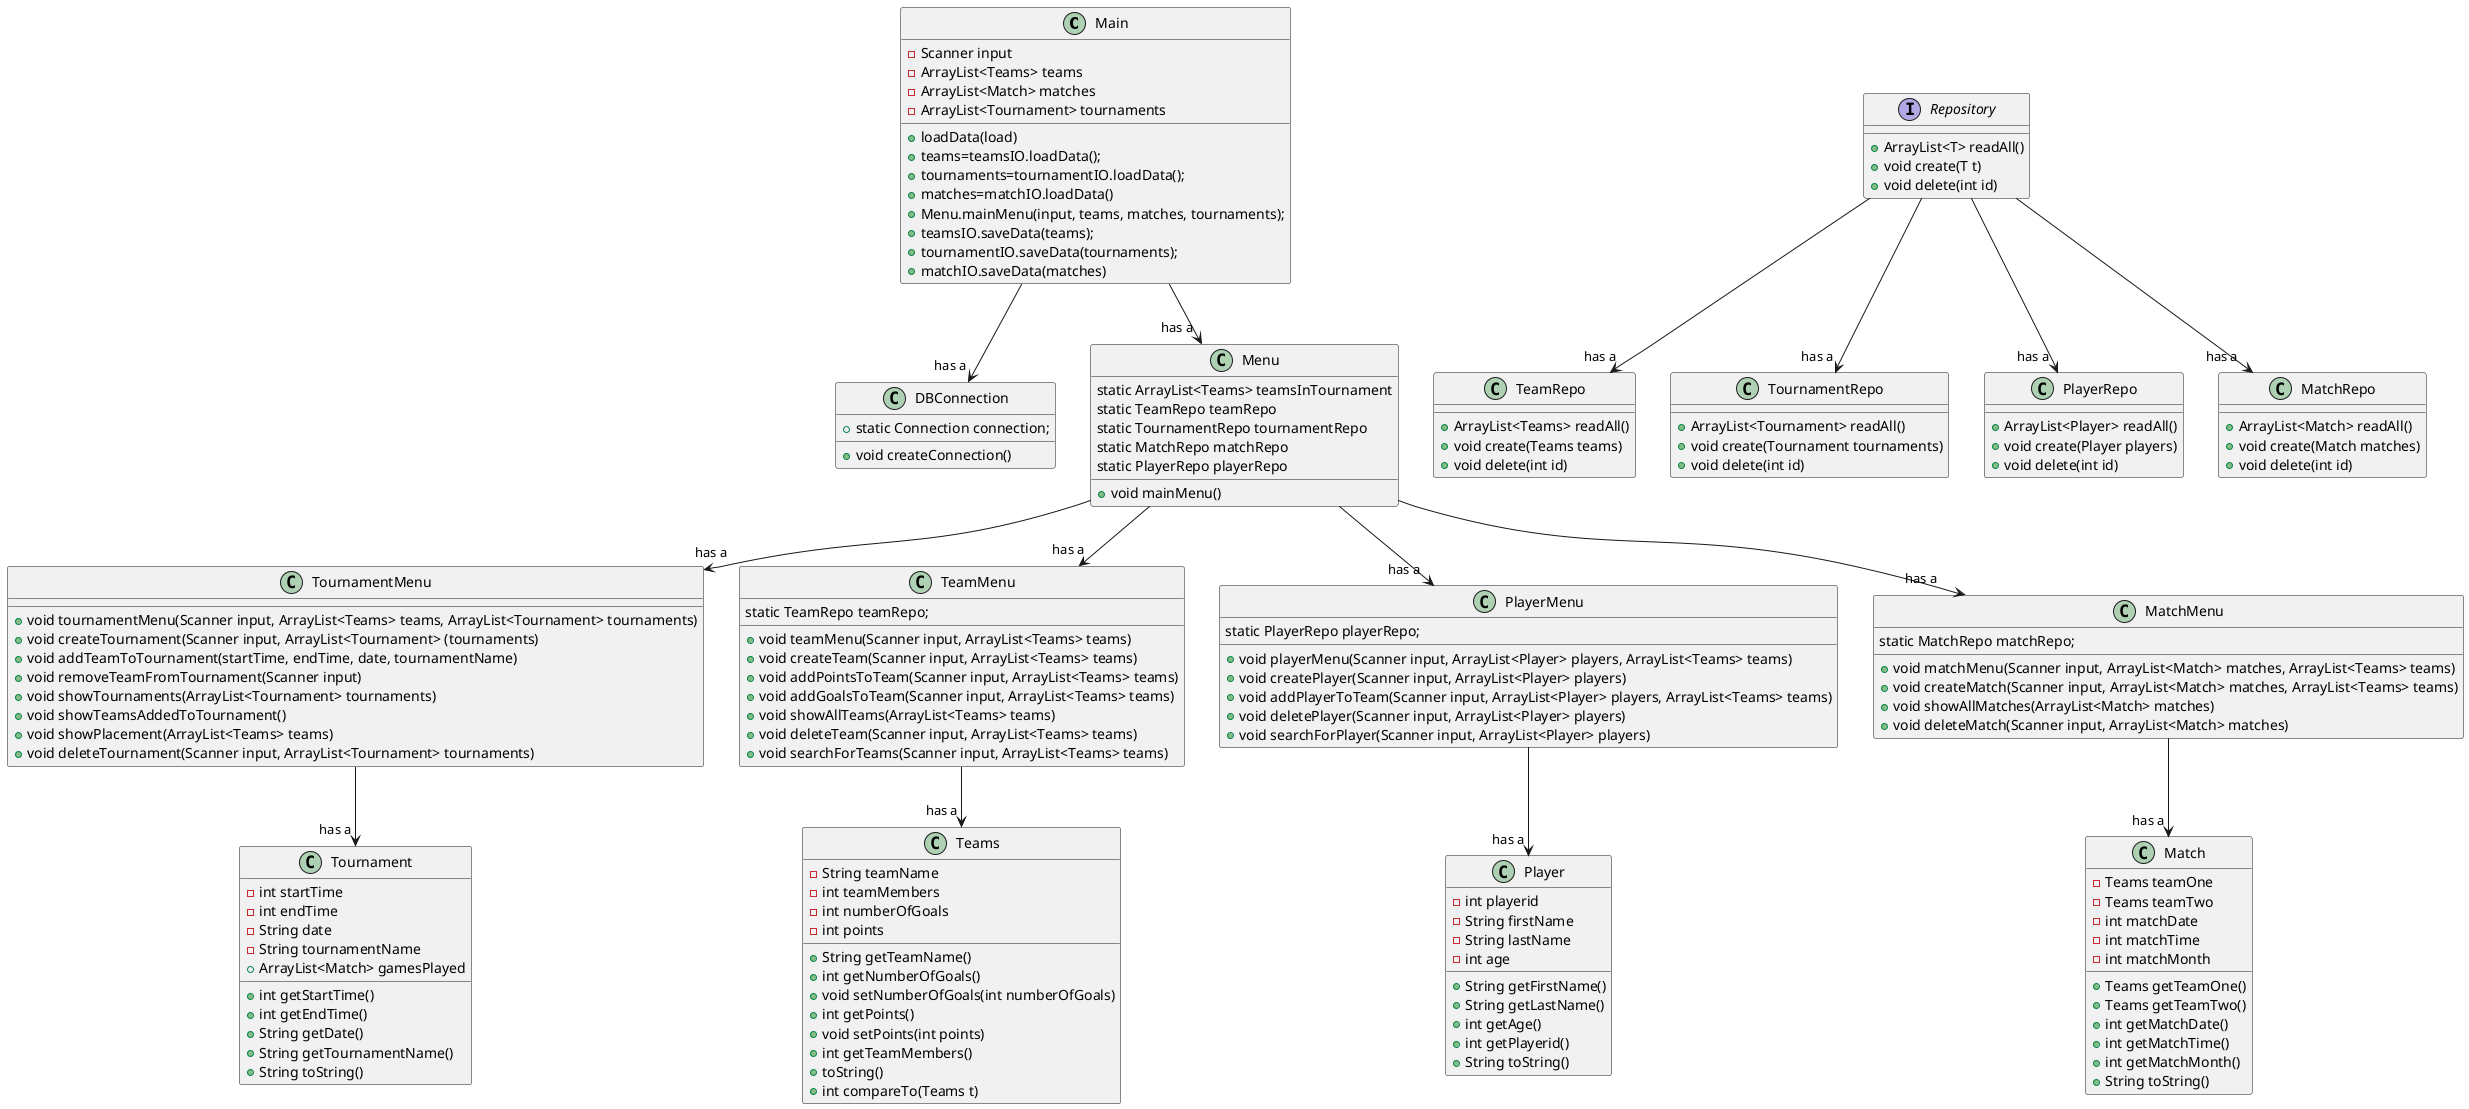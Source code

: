 @startuml

Main --> "has a " DBConnection
Main --> "has a " Menu
Menu --> "has a " TournamentMenu
Menu --> "has a " TeamMenu
Menu --> "has a " PlayerMenu
Menu --> "has a " MatchMenu
TeamMenu --> "has a " Teams
MatchMenu --> "has a " Match
PlayerMenu --> "has a " Player
TournamentMenu --> "has a " Tournament
Repository --> "has a " TeamRepo
Repository --> "has a " TournamentRepo
Repository --> "has a " PlayerRepo
Repository --> "has a " MatchRepo

Class Main {
- Scanner input
- ArrayList<Teams> teams
- ArrayList<Match> matches
- ArrayList<Tournament> tournaments
+ loadData(load)
+ teams=teamsIO.loadData();
+ tournaments=tournamentIO.loadData();
+ matches=matchIO.loadData()
+ Menu.mainMenu(input, teams, matches, tournaments);
+ teamsIO.saveData(teams);
+ tournamentIO.saveData(tournaments);
+ matchIO.saveData(matches)
}

class DBConnection {
+ static Connection connection;
+ void createConnection()
}

Class Menu {
static ArrayList<Teams> teamsInTournament
static TeamRepo teamRepo
static TournamentRepo tournamentRepo
static MatchRepo matchRepo
static PlayerRepo playerRepo
+ void mainMenu()
}

class TournamentMenu {
+ void tournamentMenu(Scanner input, ArrayList<Teams> teams, ArrayList<Tournament> tournaments)
+ void createTournament(Scanner input, ArrayList<Tournament> (tournaments)
+ void addTeamToTournament(startTime, endTime, date, tournamentName)
+ void removeTeamFromTournament(Scanner input)
+ void showTournaments(ArrayList<Tournament> tournaments)
+ void showTeamsAddedToTournament()
+ void showPlacement(ArrayList<Teams> teams)
+ void deleteTournament(Scanner input, ArrayList<Tournament> tournaments)
}

class TeamMenu {
static TeamRepo teamRepo;
+ void teamMenu(Scanner input, ArrayList<Teams> teams)
+ void createTeam(Scanner input, ArrayList<Teams> teams)
+ void addPointsToTeam(Scanner input, ArrayList<Teams> teams)
+ void addGoalsToTeam(Scanner input, ArrayList<Teams> teams)
+ void showAllTeams(ArrayList<Teams> teams)
+ void deleteTeam(Scanner input, ArrayList<Teams> teams)
+ void searchForTeams(Scanner input, ArrayList<Teams> teams)
}

class PlayerMenu {
static PlayerRepo playerRepo;
+ void playerMenu(Scanner input, ArrayList<Player> players, ArrayList<Teams> teams)
+ void createPlayer(Scanner input, ArrayList<Player> players)
+ void addPlayerToTeam(Scanner input, ArrayList<Player> players, ArrayList<Teams> teams)
+ void deletePlayer(Scanner input, ArrayList<Player> players)
+ void searchForPlayer(Scanner input, ArrayList<Player> players)
}

class MatchMenu {
static MatchRepo matchRepo;
+ void matchMenu(Scanner input, ArrayList<Match> matches, ArrayList<Teams> teams)
+ void createMatch(Scanner input, ArrayList<Match> matches, ArrayList<Teams> teams)
+ void showAllMatches(ArrayList<Match> matches)
+ void deleteMatch(Scanner input, ArrayList<Match> matches)
}

Class Tournament {
- int startTime
- int endTime
- String date
- String tournamentName
+ ArrayList<Match> gamesPlayed
+ int getStartTime()
+ int getEndTime()
+ String getDate()
+ String getTournamentName()
+ String toString()

}

Class Teams {
- String teamName
- int teamMembers
- int numberOfGoals
- int points
+ String getTeamName()
+ int getNumberOfGoals()
+ void setNumberOfGoals(int numberOfGoals)
+ int getPoints()
+ void setPoints(int points)
+ int getTeamMembers()
+ toString()
+ int compareTo(Teams t)
}


Class Match {
- Teams teamOne
- Teams teamTwo
- int matchDate
- int matchTime
- int matchMonth
+ Teams getTeamOne()
+ Teams getTeamTwo()
+ int getMatchDate()
+ int getMatchTime()
+ int getMatchMonth()
+ String toString()
}

Class Player {
- int playerid
- String firstName
- String lastName
- int age
+ String getFirstName()
+ String getLastName()
+ int getAge()
+ int getPlayerid()
+ String toString()
}

interface Repository{
+ ArrayList<T> readAll()
+ void create(T t)
+ void delete(int id)
}

Class TeamRepo{
+ ArrayList<Teams> readAll()
+ void create(Teams teams)
+ void delete(int id)
}

Class TournamentRepo{
+ ArrayList<Tournament> readAll()
+ void create(Tournament tournaments)
+ void delete(int id)
}

Class MatchRepo{
+ ArrayList<Match> readAll()
+ void create(Match matches)
+ void delete(int id)
}

Class PlayerRepo{
+ ArrayList<Player> readAll()
+ void create(Player players)
+ void delete(int id)
}

@enduml